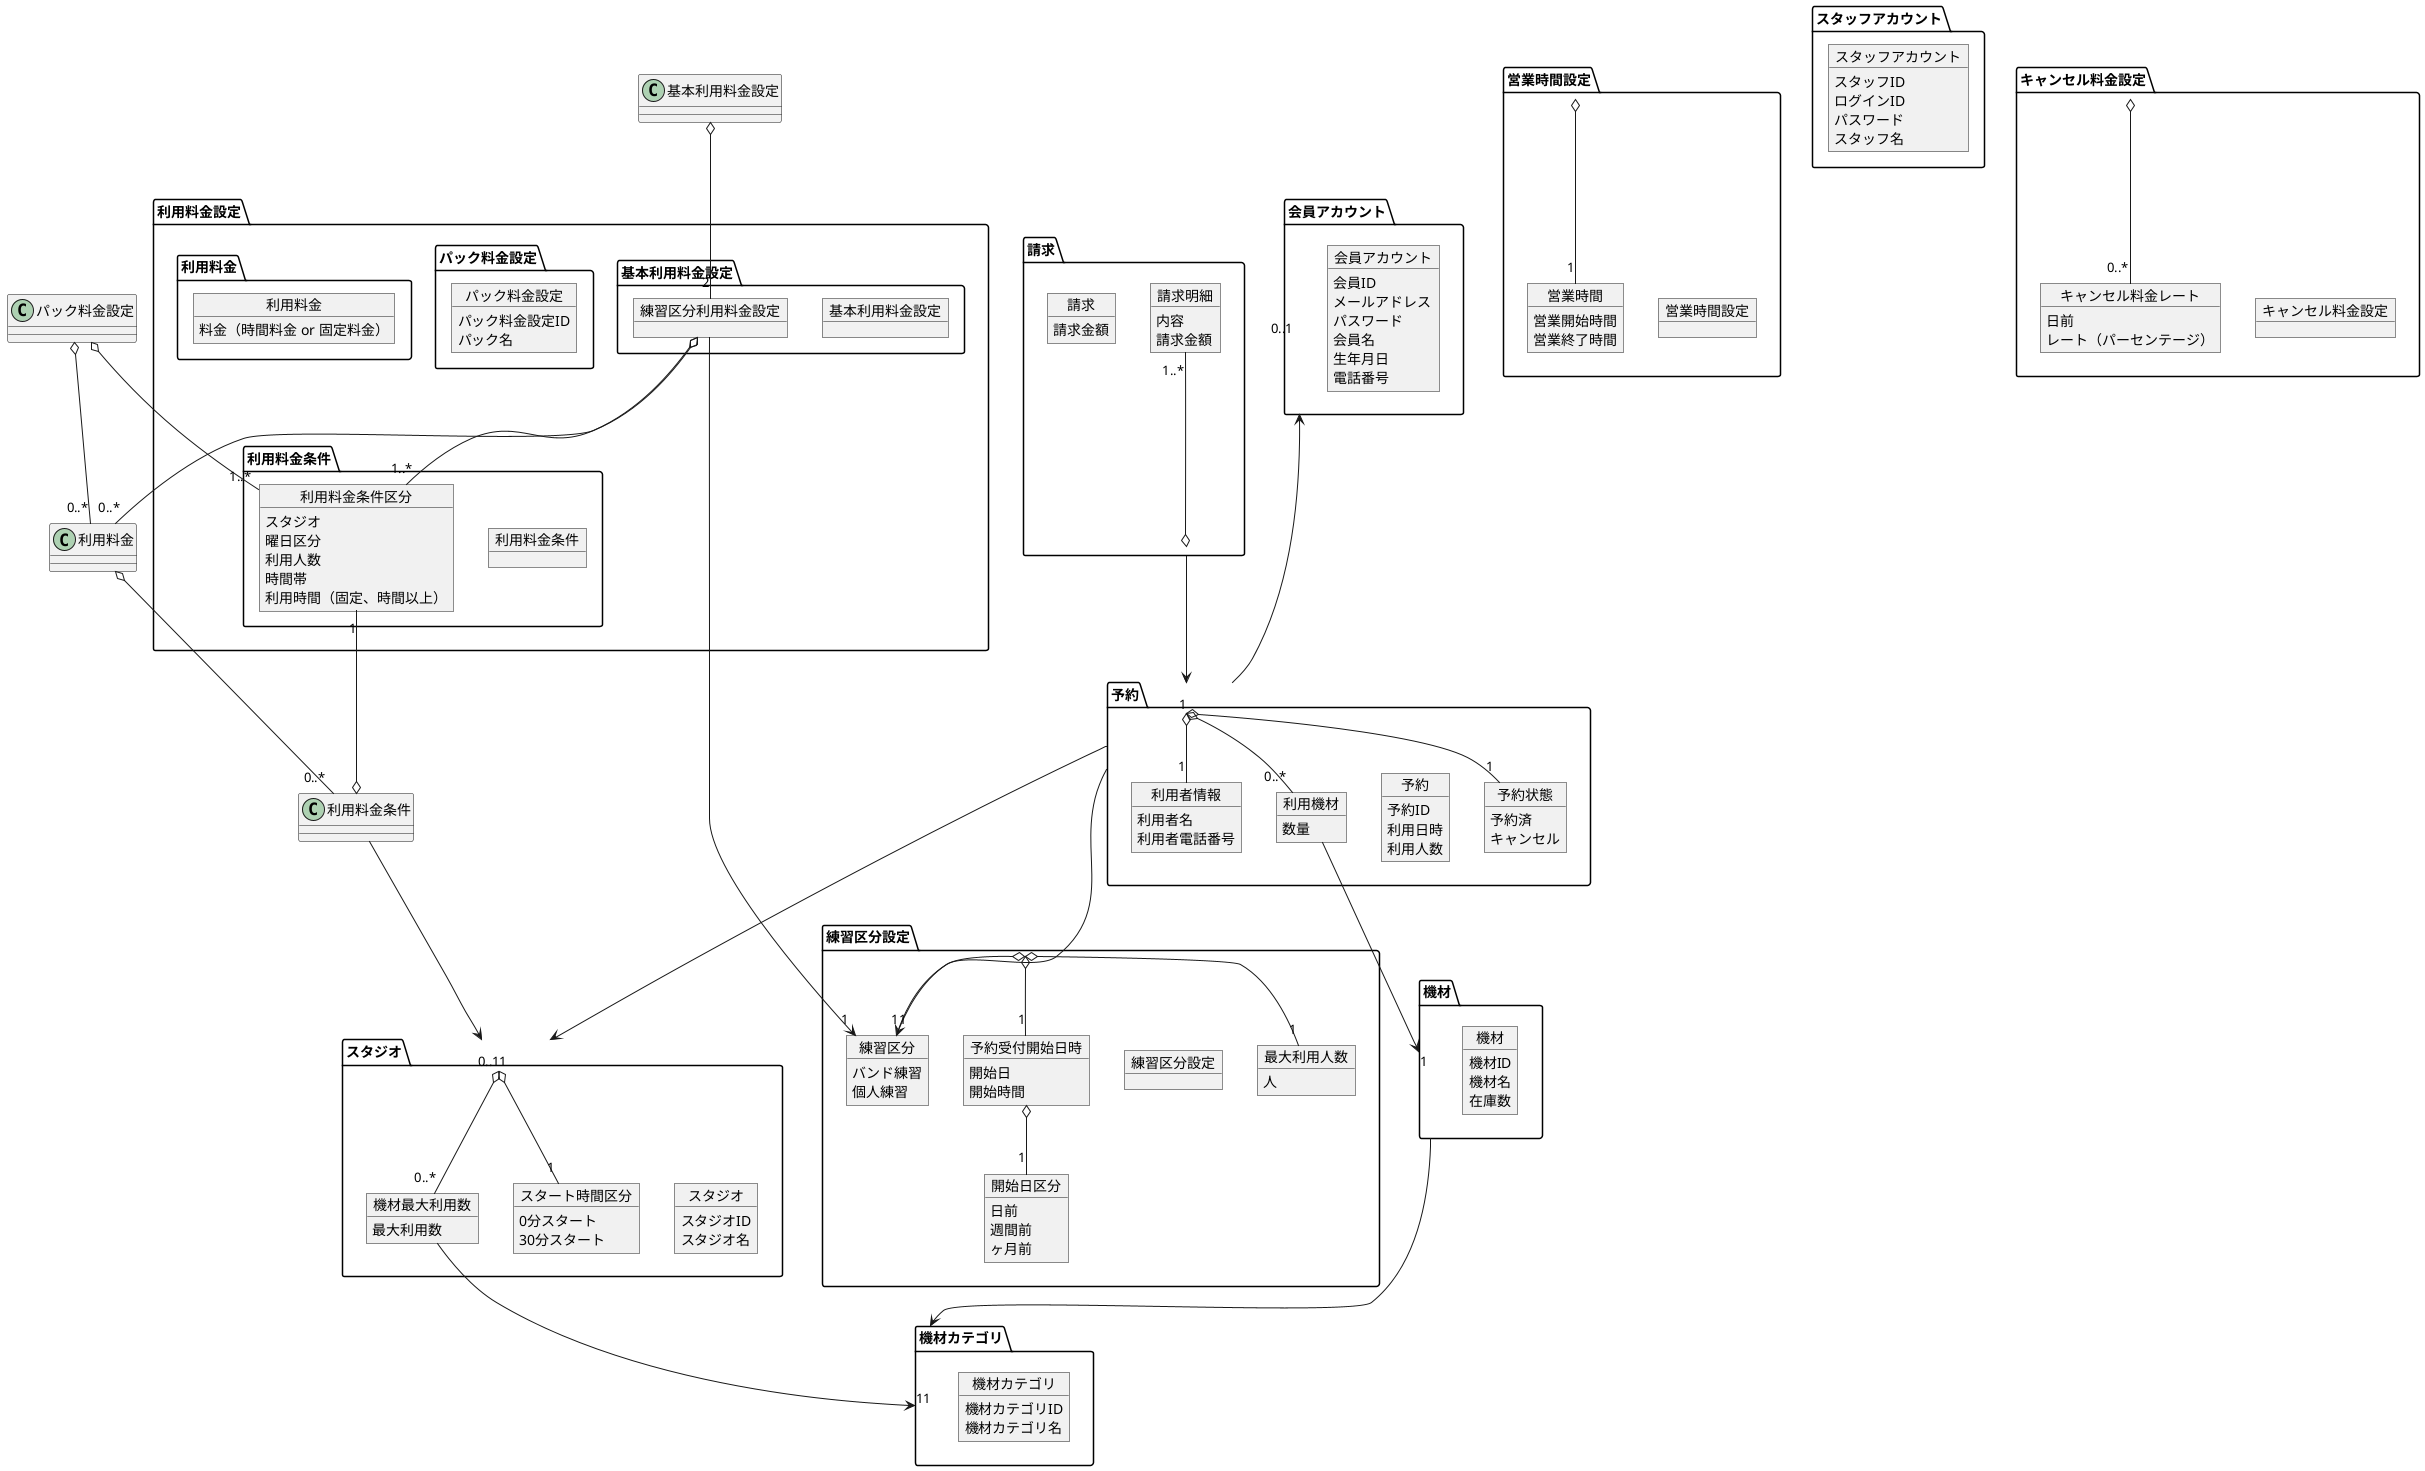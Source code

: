 @startuml DomainModel

package 予約 {
    object 予約 {
        予約ID
        利用日時
        利用人数
    }

    object 予約状態 {
        予約済
        キャンセル
    }

    object 利用者情報 {
        利用者名
        利用者電話番号
    }

    object 利用機材 {
        数量
    }
}

package 練習区分設定 {
    object 練習区分設定 {
    }

    object 練習区分 {
        バンド練習
        個人練習
    }

    object 最大利用人数 {
        人
    }

    object 予約受付開始日時 {
        開始日
        開始時間
    }

    object 開始日区分 {
        日前
        週間前
        ヶ月前
    }
}

package スタジオ {
    object スタジオ {
        スタジオID
        スタジオ名
    }

    object スタート時間区分 {
        0分スタート
        30分スタート
    }

    object 機材最大利用数 {
        最大利用数
    }
}

package 機材 {
    object 機材 {
        機材ID
        機材名
        在庫数
    }
}

package 機材カテゴリ {
    object 機材カテゴリ {
        機材カテゴリID
        機材カテゴリ名
    }
}

package 営業時間設定 {
    object 営業時間設定 {
    }

    object 営業時間 {
        営業開始時間
        営業終了時間
    }
}

package 会員アカウント {
    object 会員アカウント {
        会員ID
        メールアドレス
        パスワード
        会員名
        生年月日
        電話番号
    }
}

package スタッフアカウント {
    object スタッフアカウント {
        スタッフID
        ログインID
        パスワード
        スタッフ名
    }
}

package 利用料金設定 {
    package 基本利用料金設定 {
        object 基本利用料金設定 {
        }

        object 練習区分利用料金設定 {
        }
    }

    package パック料金設定 {
        object パック料金設定 {
            パック料金設定ID
            パック名
        }
    }

    package 利用料金 {
        object 利用料金 {
            料金（時間料金 or 固定料金）
        }
    }

    package 利用料金条件 {
        object 利用料金条件 {
        }

        object 利用料金条件区分 {
            スタジオ
            曜日区分
            利用人数
            時間帯
            利用時間（固定、時間以上）
        }
    }
}

package キャンセル料金設定 {
    object キャンセル料金設定 {
    }

    object キャンセル料金レート {
        日前
        レート（パーセンテージ）
    }
}

package 請求 {
    object 請求 {
        請求金額
    }

    object 請求明細 {
        内容
        請求金額
    }
}

予約 o-- "0..*" 利用機材
予約 o-right- "1" 利用者情報
予約 o-- "1" 予約状態
予約 ----> "1" スタジオ
予約 ----> "1" 練習区分
予約 -up--> "0..1" 会員アカウント

利用機材 ---> "1" 機材

スタジオ o-- "1" スタート時間区分
スタジオ o-- "0..*" 機材最大利用数

機材最大利用数 --> "1" 機材カテゴリ

機材 ---> "1" 機材カテゴリ

練習区分設定 o- "1" 練習区分
練習区分設定 o-- "1" 最大利用人数
練習区分設定 o-- "1" 予約受付開始日時
予約受付開始日時 o-- "1" 開始日区分

営業時間設定 o-- "1" 営業時間

キャンセル料金設定 o-- "0..*" キャンセル料金レート

基本利用料金設定 o-- "2" 練習区分利用料金設定
練習区分利用料金設定 o-- "0..*" 利用料金
練習区分利用料金設定 --> "1" 練習区分
練習区分利用料金設定 o-- "1..*" 利用料金条件区分

パック料金設定 o-- "0..*" 利用料金
パック料金設定 o-- "1..*" 利用料金条件区分

利用料金条件 ---> "0..1" スタジオ
利用料金条件 o-- "1" 利用料金条件区分

利用料金 o--- "0..*" 利用料金条件

請求 o-up- "1..*" 請求明細
請求 --> "1" 予約

@enduml
